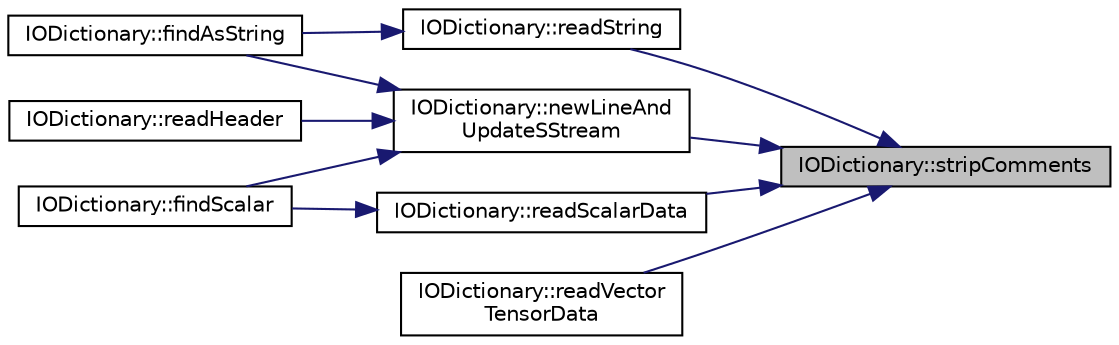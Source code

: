 digraph "IODictionary::stripComments"
{
 // LATEX_PDF_SIZE
  bgcolor="transparent";
  edge [fontname="Helvetica",fontsize="10",labelfontname="Helvetica",labelfontsize="10"];
  node [fontname="Helvetica",fontsize="10",shape=record];
  rankdir="RL";
  Node1 [label="IODictionary::stripComments",height=0.2,width=0.4,color="black", fillcolor="grey75", style="filled", fontcolor="black",tooltip=" "];
  Node1 -> Node2 [dir="back",color="midnightblue",fontsize="10",style="solid",fontname="Helvetica"];
  Node2 [label="IODictionary::newLineAnd\lUpdateSStream",height=0.2,width=0.4,color="black",URL="$classIODictionary.html#aad74c3fdf3a5f9bbd91e372f6fe25ca1",tooltip=" "];
  Node2 -> Node3 [dir="back",color="midnightblue",fontsize="10",style="solid",fontname="Helvetica"];
  Node3 [label="IODictionary::findAsString",height=0.2,width=0.4,color="black",URL="$classIODictionary.html#abe230f43d718bcb7af4acbf83c76387d",tooltip=" "];
  Node2 -> Node4 [dir="back",color="midnightblue",fontsize="10",style="solid",fontname="Helvetica"];
  Node4 [label="IODictionary::findScalar",height=0.2,width=0.4,color="black",URL="$classIODictionary.html#a6960f8d4bed4bdafea376bb12ced26d1",tooltip=" "];
  Node2 -> Node5 [dir="back",color="midnightblue",fontsize="10",style="solid",fontname="Helvetica"];
  Node5 [label="IODictionary::readHeader",height=0.2,width=0.4,color="black",URL="$classIODictionary.html#a755271f0393e94ec36e9e7c3cbfdda19",tooltip=" "];
  Node1 -> Node6 [dir="back",color="midnightblue",fontsize="10",style="solid",fontname="Helvetica"];
  Node6 [label="IODictionary::readScalarData",height=0.2,width=0.4,color="black",URL="$classIODictionary.html#aed8c7fbe92681bde0c30c4f2758184c8",tooltip=" "];
  Node6 -> Node4 [dir="back",color="midnightblue",fontsize="10",style="solid",fontname="Helvetica"];
  Node1 -> Node7 [dir="back",color="midnightblue",fontsize="10",style="solid",fontname="Helvetica"];
  Node7 [label="IODictionary::readString",height=0.2,width=0.4,color="black",URL="$classIODictionary.html#a08c652d472665e8a475fb13b1795d25a",tooltip=" "];
  Node7 -> Node3 [dir="back",color="midnightblue",fontsize="10",style="solid",fontname="Helvetica"];
  Node1 -> Node8 [dir="back",color="midnightblue",fontsize="10",style="solid",fontname="Helvetica"];
  Node8 [label="IODictionary::readVector\lTensorData",height=0.2,width=0.4,color="black",URL="$classIODictionary.html#afe65c75bb2e1b3f5637e988f8cc379c4",tooltip=" "];
}
